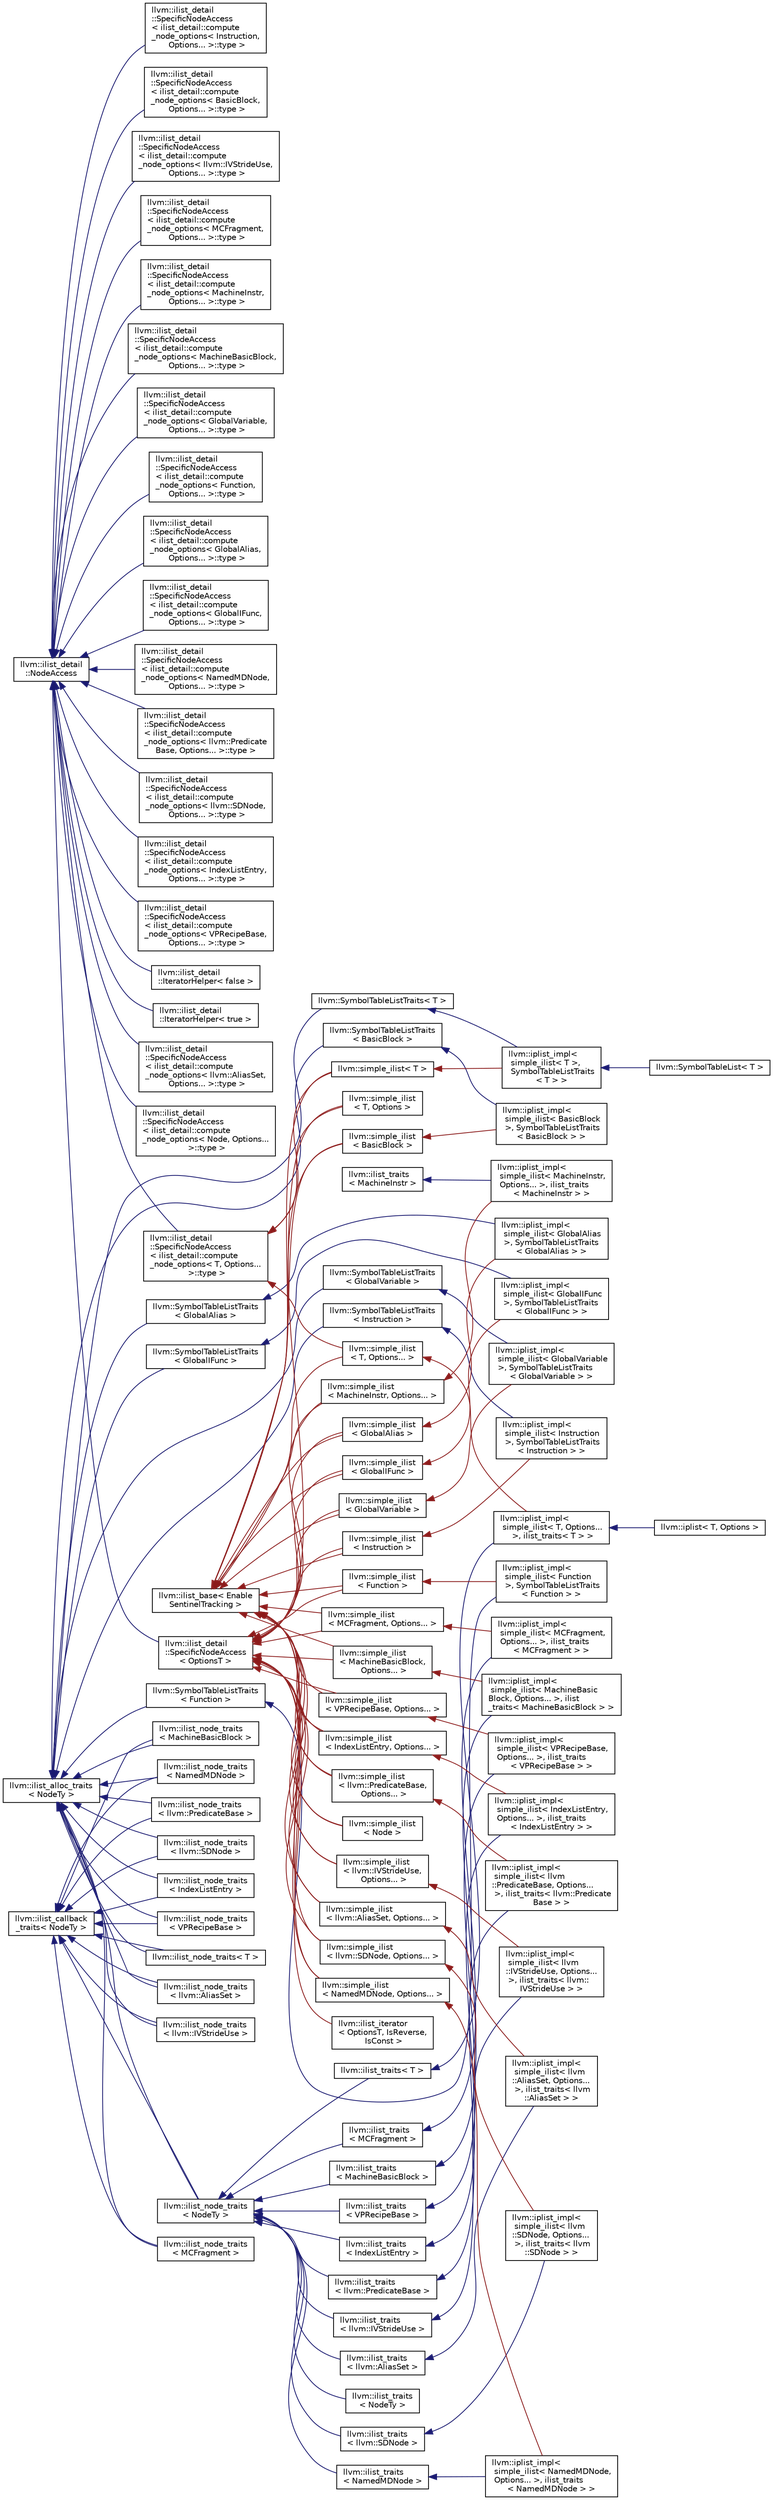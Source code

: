 digraph "Graphical Class Hierarchy"
{
 // LATEX_PDF_SIZE
  bgcolor="transparent";
  edge [fontname="Helvetica",fontsize="10",labelfontname="Helvetica",labelfontsize="10"];
  node [fontname="Helvetica",fontsize="10",shape="box"];
  rankdir="LR";
  Node0 [label="llvm::ilist_alloc_traits\l\< NodeTy \>",height=0.2,width=0.4,color="black",URL="$structllvm_1_1ilist__alloc__traits.html",tooltip="Use delete by default for iplist and ilist."];
  Node0 -> Node1 [dir="back",color="midnightblue",fontsize="10",style="solid",fontname="Helvetica"];
  Node1 [label="llvm::SymbolTableListTraits\< T \>",height=0.2,width=0.4,color="black",URL="$classllvm_1_1SymbolTableListTraits.html",tooltip=" "];
  Node1 -> Node2 [dir="back",color="midnightblue",fontsize="10",style="solid",fontname="Helvetica"];
  Node2 [label="llvm::iplist_impl\<\l simple_ilist\< T \>,\l SymbolTableListTraits\l\< T \> \>",height=0.2,width=0.4,color="black",URL="$classllvm_1_1iplist__impl.html",tooltip=" "];
  Node2 -> Node3 [dir="back",color="midnightblue",fontsize="10",style="solid",fontname="Helvetica"];
  Node3 [label="llvm::SymbolTableList\< T \>",height=0.2,width=0.4,color="black",URL="$classllvm_1_1SymbolTableList.html",tooltip="List that automatically updates parent links and symbol tables."];
  Node0 -> Node18 [dir="back",color="midnightblue",fontsize="10",style="solid",fontname="Helvetica"];
  Node18 [label="llvm::SymbolTableListTraits\l\< Instruction \>",height=0.2,width=0.4,color="black",URL="$classllvm_1_1SymbolTableListTraits.html",tooltip=" "];
  Node18 -> Node17 [dir="back",color="midnightblue",fontsize="10",style="solid",fontname="Helvetica"];
  Node17 [label="llvm::iplist_impl\<\l simple_ilist\< Instruction\l \>, SymbolTableListTraits\l\< Instruction \> \>",height=0.2,width=0.4,color="black",URL="$classllvm_1_1iplist__impl.html",tooltip=" "];
  Node0 -> Node21 [dir="back",color="midnightblue",fontsize="10",style="solid",fontname="Helvetica"];
  Node21 [label="llvm::SymbolTableListTraits\l\< BasicBlock \>",height=0.2,width=0.4,color="black",URL="$classllvm_1_1SymbolTableListTraits.html",tooltip=" "];
  Node21 -> Node20 [dir="back",color="midnightblue",fontsize="10",style="solid",fontname="Helvetica"];
  Node20 [label="llvm::iplist_impl\<\l simple_ilist\< BasicBlock\l \>, SymbolTableListTraits\l\< BasicBlock \> \>",height=0.2,width=0.4,color="black",URL="$classllvm_1_1iplist__impl.html",tooltip=" "];
  Node0 -> Node36 [dir="back",color="midnightblue",fontsize="10",style="solid",fontname="Helvetica"];
  Node36 [label="llvm::SymbolTableListTraits\l\< GlobalVariable \>",height=0.2,width=0.4,color="black",URL="$classllvm_1_1SymbolTableListTraits.html",tooltip=" "];
  Node36 -> Node35 [dir="back",color="midnightblue",fontsize="10",style="solid",fontname="Helvetica"];
  Node35 [label="llvm::iplist_impl\<\l simple_ilist\< GlobalVariable\l \>, SymbolTableListTraits\l\< GlobalVariable \> \>",height=0.2,width=0.4,color="black",URL="$classllvm_1_1iplist__impl.html",tooltip=" "];
  Node0 -> Node39 [dir="back",color="midnightblue",fontsize="10",style="solid",fontname="Helvetica"];
  Node39 [label="llvm::SymbolTableListTraits\l\< Function \>",height=0.2,width=0.4,color="black",URL="$classllvm_1_1SymbolTableListTraits.html",tooltip=" "];
  Node39 -> Node38 [dir="back",color="midnightblue",fontsize="10",style="solid",fontname="Helvetica"];
  Node38 [label="llvm::iplist_impl\<\l simple_ilist\< Function\l \>, SymbolTableListTraits\l\< Function \> \>",height=0.2,width=0.4,color="black",URL="$classllvm_1_1iplist__impl.html",tooltip=" "];
  Node0 -> Node42 [dir="back",color="midnightblue",fontsize="10",style="solid",fontname="Helvetica"];
  Node42 [label="llvm::SymbolTableListTraits\l\< GlobalAlias \>",height=0.2,width=0.4,color="black",URL="$classllvm_1_1SymbolTableListTraits.html",tooltip=" "];
  Node42 -> Node41 [dir="back",color="midnightblue",fontsize="10",style="solid",fontname="Helvetica"];
  Node41 [label="llvm::iplist_impl\<\l simple_ilist\< GlobalAlias\l \>, SymbolTableListTraits\l\< GlobalAlias \> \>",height=0.2,width=0.4,color="black",URL="$classllvm_1_1iplist__impl.html",tooltip=" "];
  Node0 -> Node45 [dir="back",color="midnightblue",fontsize="10",style="solid",fontname="Helvetica"];
  Node45 [label="llvm::SymbolTableListTraits\l\< GlobalIFunc \>",height=0.2,width=0.4,color="black",URL="$classllvm_1_1SymbolTableListTraits.html",tooltip=" "];
  Node45 -> Node44 [dir="back",color="midnightblue",fontsize="10",style="solid",fontname="Helvetica"];
  Node44 [label="llvm::iplist_impl\<\l simple_ilist\< GlobalIFunc\l \>, SymbolTableListTraits\l\< GlobalIFunc \> \>",height=0.2,width=0.4,color="black",URL="$classllvm_1_1iplist__impl.html",tooltip=" "];
  Node0 -> Node86 [dir="back",color="midnightblue",fontsize="10",style="solid",fontname="Helvetica"];
  Node86 [label="llvm::ilist_node_traits\< T \>",height=0.2,width=0.4,color="black",URL="$structllvm_1_1ilist__node__traits.html",tooltip=" "];
  Node0 -> Node87 [dir="back",color="midnightblue",fontsize="10",style="solid",fontname="Helvetica"];
  Node87 [label="llvm::ilist_node_traits\l\< llvm::AliasSet \>",height=0.2,width=0.4,color="black",URL="$structllvm_1_1ilist__node__traits.html",tooltip=" "];
  Node0 -> Node88 [dir="back",color="midnightblue",fontsize="10",style="solid",fontname="Helvetica"];
  Node88 [label="llvm::ilist_node_traits\l\< llvm::IVStrideUse \>",height=0.2,width=0.4,color="black",URL="$structllvm_1_1ilist__node__traits.html",tooltip=" "];
  Node0 -> Node89 [dir="back",color="midnightblue",fontsize="10",style="solid",fontname="Helvetica"];
  Node89 [label="llvm::ilist_node_traits\l\< MCFragment \>",height=0.2,width=0.4,color="black",URL="$structllvm_1_1ilist__node__traits.html",tooltip=" "];
  Node0 -> Node90 [dir="back",color="midnightblue",fontsize="10",style="solid",fontname="Helvetica"];
  Node90 [label="llvm::ilist_node_traits\l\< MachineBasicBlock \>",height=0.2,width=0.4,color="black",URL="$structllvm_1_1ilist__node__traits.html",tooltip=" "];
  Node0 -> Node91 [dir="back",color="midnightblue",fontsize="10",style="solid",fontname="Helvetica"];
  Node91 [label="llvm::ilist_node_traits\l\< NamedMDNode \>",height=0.2,width=0.4,color="black",URL="$structllvm_1_1ilist__node__traits.html",tooltip=" "];
  Node0 -> Node92 [dir="back",color="midnightblue",fontsize="10",style="solid",fontname="Helvetica"];
  Node92 [label="llvm::ilist_node_traits\l\< llvm::PredicateBase \>",height=0.2,width=0.4,color="black",URL="$structllvm_1_1ilist__node__traits.html",tooltip=" "];
  Node0 -> Node93 [dir="back",color="midnightblue",fontsize="10",style="solid",fontname="Helvetica"];
  Node93 [label="llvm::ilist_node_traits\l\< llvm::SDNode \>",height=0.2,width=0.4,color="black",URL="$structllvm_1_1ilist__node__traits.html",tooltip=" "];
  Node0 -> Node94 [dir="back",color="midnightblue",fontsize="10",style="solid",fontname="Helvetica"];
  Node94 [label="llvm::ilist_node_traits\l\< IndexListEntry \>",height=0.2,width=0.4,color="black",URL="$structllvm_1_1ilist__node__traits.html",tooltip=" "];
  Node0 -> Node95 [dir="back",color="midnightblue",fontsize="10",style="solid",fontname="Helvetica"];
  Node95 [label="llvm::ilist_node_traits\l\< VPRecipeBase \>",height=0.2,width=0.4,color="black",URL="$structllvm_1_1ilist__node__traits.html",tooltip=" "];
  Node0 -> Node10 [dir="back",color="midnightblue",fontsize="10",style="solid",fontname="Helvetica"];
  Node10 [label="llvm::ilist_node_traits\l\< NodeTy \>",height=0.2,width=0.4,color="black",URL="$structllvm_1_1ilist__node__traits.html",tooltip="A fragment for template traits for intrusive list that provides default node related operations."];
  Node10 -> Node9 [dir="back",color="midnightblue",fontsize="10",style="solid",fontname="Helvetica"];
  Node9 [label="llvm::ilist_traits\< T \>",height=0.2,width=0.4,color="black",URL="$structllvm_1_1ilist__traits.html",tooltip=" "];
  Node9 -> Node7 [dir="back",color="midnightblue",fontsize="10",style="solid",fontname="Helvetica"];
  Node7 [label="llvm::iplist_impl\<\l simple_ilist\< T, Options...\l \>, ilist_traits\< T \> \>",height=0.2,width=0.4,color="black",URL="$classllvm_1_1iplist__impl.html",tooltip=" "];
  Node7 -> Node8 [dir="back",color="midnightblue",fontsize="10",style="solid",fontname="Helvetica"];
  Node8 [label="llvm::iplist\< T, Options \>",height=0.2,width=0.4,color="black",URL="$classllvm_1_1iplist.html",tooltip="An intrusive list with ownership and callbacks specified/controlled by ilist_traits,..."];
  Node10 -> Node11 [dir="back",color="midnightblue",fontsize="10",style="solid",fontname="Helvetica"];
  Node11 [label="llvm::ilist_traits\l\< llvm::AliasSet \>",height=0.2,width=0.4,color="black",URL="$structllvm_1_1ilist__traits.html",tooltip=" "];
  Node11 -> Node12 [dir="back",color="midnightblue",fontsize="10",style="solid",fontname="Helvetica"];
  Node12 [label="llvm::iplist_impl\<\l simple_ilist\< llvm\l::AliasSet, Options...\l \>, ilist_traits\< llvm\l::AliasSet \> \>",height=0.2,width=0.4,color="black",URL="$classllvm_1_1iplist__impl.html",tooltip=" "];
  Node10 -> Node24 [dir="back",color="midnightblue",fontsize="10",style="solid",fontname="Helvetica"];
  Node24 [label="llvm::ilist_traits\l\< llvm::IVStrideUse \>",height=0.2,width=0.4,color="black",URL="$structllvm_1_1ilist__traits.html",tooltip=" "];
  Node24 -> Node23 [dir="back",color="midnightblue",fontsize="10",style="solid",fontname="Helvetica"];
  Node23 [label="llvm::iplist_impl\<\l simple_ilist\< llvm\l::IVStrideUse, Options...\l \>, ilist_traits\< llvm::\lIVStrideUse \> \>",height=0.2,width=0.4,color="black",URL="$classllvm_1_1iplist__impl.html",tooltip=" "];
  Node10 -> Node27 [dir="back",color="midnightblue",fontsize="10",style="solid",fontname="Helvetica"];
  Node27 [label="llvm::ilist_traits\l\< MCFragment \>",height=0.2,width=0.4,color="black",URL="$structllvm_1_1ilist__traits.html",tooltip=" "];
  Node27 -> Node26 [dir="back",color="midnightblue",fontsize="10",style="solid",fontname="Helvetica"];
  Node26 [label="llvm::iplist_impl\<\l simple_ilist\< MCFragment,\l Options... \>, ilist_traits\l\< MCFragment \> \>",height=0.2,width=0.4,color="black",URL="$classllvm_1_1iplist__impl.html",tooltip=" "];
  Node10 -> Node33 [dir="back",color="midnightblue",fontsize="10",style="solid",fontname="Helvetica"];
  Node33 [label="llvm::ilist_traits\l\< MachineBasicBlock \>",height=0.2,width=0.4,color="black",URL="$structllvm_1_1ilist__traits.html",tooltip=" "];
  Node33 -> Node32 [dir="back",color="midnightblue",fontsize="10",style="solid",fontname="Helvetica"];
  Node32 [label="llvm::iplist_impl\<\l simple_ilist\< MachineBasic\lBlock, Options... \>, ilist\l_traits\< MachineBasicBlock \> \>",height=0.2,width=0.4,color="black",URL="$classllvm_1_1iplist__impl.html",tooltip=" "];
  Node10 -> Node48 [dir="back",color="midnightblue",fontsize="10",style="solid",fontname="Helvetica"];
  Node48 [label="llvm::ilist_traits\l\< NamedMDNode \>",height=0.2,width=0.4,color="black",URL="$structllvm_1_1ilist__traits.html",tooltip=" "];
  Node48 -> Node47 [dir="back",color="midnightblue",fontsize="10",style="solid",fontname="Helvetica"];
  Node47 [label="llvm::iplist_impl\<\l simple_ilist\< NamedMDNode,\l Options... \>, ilist_traits\l\< NamedMDNode \> \>",height=0.2,width=0.4,color="black",URL="$classllvm_1_1iplist__impl.html",tooltip=" "];
  Node10 -> Node51 [dir="back",color="midnightblue",fontsize="10",style="solid",fontname="Helvetica"];
  Node51 [label="llvm::ilist_traits\l\< llvm::PredicateBase \>",height=0.2,width=0.4,color="black",URL="$structllvm_1_1ilist__traits.html",tooltip=" "];
  Node51 -> Node50 [dir="back",color="midnightblue",fontsize="10",style="solid",fontname="Helvetica"];
  Node50 [label="llvm::iplist_impl\<\l simple_ilist\< llvm\l::PredicateBase, Options...\l \>, ilist_traits\< llvm::Predicate\lBase \> \>",height=0.2,width=0.4,color="black",URL="$classllvm_1_1iplist__impl.html",tooltip=" "];
  Node10 -> Node54 [dir="back",color="midnightblue",fontsize="10",style="solid",fontname="Helvetica"];
  Node54 [label="llvm::ilist_traits\l\< llvm::SDNode \>",height=0.2,width=0.4,color="black",URL="$structllvm_1_1ilist__traits.html",tooltip=" "];
  Node54 -> Node53 [dir="back",color="midnightblue",fontsize="10",style="solid",fontname="Helvetica"];
  Node53 [label="llvm::iplist_impl\<\l simple_ilist\< llvm\l::SDNode, Options...\l \>, ilist_traits\< llvm\l::SDNode \> \>",height=0.2,width=0.4,color="black",URL="$classllvm_1_1iplist__impl.html",tooltip=" "];
  Node10 -> Node57 [dir="back",color="midnightblue",fontsize="10",style="solid",fontname="Helvetica"];
  Node57 [label="llvm::ilist_traits\l\< IndexListEntry \>",height=0.2,width=0.4,color="black",URL="$structllvm_1_1ilist__traits.html",tooltip=" "];
  Node57 -> Node56 [dir="back",color="midnightblue",fontsize="10",style="solid",fontname="Helvetica"];
  Node56 [label="llvm::iplist_impl\<\l simple_ilist\< IndexListEntry,\l Options... \>, ilist_traits\l\< IndexListEntry \> \>",height=0.2,width=0.4,color="black",URL="$classllvm_1_1iplist__impl.html",tooltip=" "];
  Node10 -> Node60 [dir="back",color="midnightblue",fontsize="10",style="solid",fontname="Helvetica"];
  Node60 [label="llvm::ilist_traits\l\< VPRecipeBase \>",height=0.2,width=0.4,color="black",URL="$structllvm_1_1ilist__traits.html",tooltip=" "];
  Node60 -> Node59 [dir="back",color="midnightblue",fontsize="10",style="solid",fontname="Helvetica"];
  Node59 [label="llvm::iplist_impl\<\l simple_ilist\< VPRecipeBase,\l Options... \>, ilist_traits\l\< VPRecipeBase \> \>",height=0.2,width=0.4,color="black",URL="$classllvm_1_1iplist__impl.html",tooltip=" "];
  Node10 -> Node84 [dir="back",color="midnightblue",fontsize="10",style="solid",fontname="Helvetica"];
  Node84 [label="llvm::ilist_traits\l\< NodeTy \>",height=0.2,width=0.4,color="black",URL="$structllvm_1_1ilist__traits.html",tooltip="Template traits for intrusive list."];
  Node5 [label="llvm::ilist_base\< Enable\lSentinelTracking \>",height=0.2,width=0.4,color="black",URL="$classllvm_1_1ilist__base.html",tooltip="Implementations of list algorithms using ilist_node_base."];
  Node5 -> Node4 [dir="back",color="firebrick4",fontsize="10",style="solid",fontname="Helvetica"];
  Node4 [label="llvm::simple_ilist\< T \>",height=0.2,width=0.4,color="black",URL="$classllvm_1_1simple__ilist.html",tooltip=" "];
  Node4 -> Node2 [dir="back",color="firebrick4",fontsize="10",style="solid",fontname="Helvetica"];
  Node5 -> Node6 [dir="back",color="firebrick4",fontsize="10",style="solid",fontname="Helvetica"];
  Node6 [label="llvm::simple_ilist\l\< T, Options... \>",height=0.2,width=0.4,color="black",URL="$classllvm_1_1simple__ilist.html",tooltip=" "];
  Node6 -> Node7 [dir="back",color="firebrick4",fontsize="10",style="solid",fontname="Helvetica"];
  Node5 -> Node13 [dir="back",color="firebrick4",fontsize="10",style="solid",fontname="Helvetica"];
  Node13 [label="llvm::simple_ilist\l\< llvm::AliasSet, Options... \>",height=0.2,width=0.4,color="black",URL="$classllvm_1_1simple__ilist.html",tooltip=" "];
  Node13 -> Node12 [dir="back",color="firebrick4",fontsize="10",style="solid",fontname="Helvetica"];
  Node5 -> Node15 [dir="back",color="firebrick4",fontsize="10",style="solid",fontname="Helvetica"];
  Node15 [label="llvm::simple_ilist\l\< Node \>",height=0.2,width=0.4,color="black",URL="$classllvm_1_1simple__ilist.html",tooltip=" "];
  Node5 -> Node16 [dir="back",color="firebrick4",fontsize="10",style="solid",fontname="Helvetica"];
  Node16 [label="llvm::simple_ilist\l\< Instruction \>",height=0.2,width=0.4,color="black",URL="$classllvm_1_1simple__ilist.html",tooltip=" "];
  Node16 -> Node17 [dir="back",color="firebrick4",fontsize="10",style="solid",fontname="Helvetica"];
  Node5 -> Node19 [dir="back",color="firebrick4",fontsize="10",style="solid",fontname="Helvetica"];
  Node19 [label="llvm::simple_ilist\l\< BasicBlock \>",height=0.2,width=0.4,color="black",URL="$classllvm_1_1simple__ilist.html",tooltip=" "];
  Node19 -> Node20 [dir="back",color="firebrick4",fontsize="10",style="solid",fontname="Helvetica"];
  Node5 -> Node22 [dir="back",color="firebrick4",fontsize="10",style="solid",fontname="Helvetica"];
  Node22 [label="llvm::simple_ilist\l\< llvm::IVStrideUse,\l Options... \>",height=0.2,width=0.4,color="black",URL="$classllvm_1_1simple__ilist.html",tooltip=" "];
  Node22 -> Node23 [dir="back",color="firebrick4",fontsize="10",style="solid",fontname="Helvetica"];
  Node5 -> Node25 [dir="back",color="firebrick4",fontsize="10",style="solid",fontname="Helvetica"];
  Node25 [label="llvm::simple_ilist\l\< MCFragment, Options... \>",height=0.2,width=0.4,color="black",URL="$classllvm_1_1simple__ilist.html",tooltip=" "];
  Node25 -> Node26 [dir="back",color="firebrick4",fontsize="10",style="solid",fontname="Helvetica"];
  Node5 -> Node28 [dir="back",color="firebrick4",fontsize="10",style="solid",fontname="Helvetica"];
  Node28 [label="llvm::simple_ilist\l\< MachineInstr, Options... \>",height=0.2,width=0.4,color="black",URL="$classllvm_1_1simple__ilist.html",tooltip=" "];
  Node28 -> Node29 [dir="back",color="firebrick4",fontsize="10",style="solid",fontname="Helvetica"];
  Node29 [label="llvm::iplist_impl\<\l simple_ilist\< MachineInstr,\l Options... \>, ilist_traits\l\< MachineInstr \> \>",height=0.2,width=0.4,color="black",URL="$classllvm_1_1iplist__impl.html",tooltip=" "];
  Node5 -> Node31 [dir="back",color="firebrick4",fontsize="10",style="solid",fontname="Helvetica"];
  Node31 [label="llvm::simple_ilist\l\< MachineBasicBlock,\l Options... \>",height=0.2,width=0.4,color="black",URL="$classllvm_1_1simple__ilist.html",tooltip=" "];
  Node31 -> Node32 [dir="back",color="firebrick4",fontsize="10",style="solid",fontname="Helvetica"];
  Node5 -> Node34 [dir="back",color="firebrick4",fontsize="10",style="solid",fontname="Helvetica"];
  Node34 [label="llvm::simple_ilist\l\< GlobalVariable \>",height=0.2,width=0.4,color="black",URL="$classllvm_1_1simple__ilist.html",tooltip=" "];
  Node34 -> Node35 [dir="back",color="firebrick4",fontsize="10",style="solid",fontname="Helvetica"];
  Node5 -> Node37 [dir="back",color="firebrick4",fontsize="10",style="solid",fontname="Helvetica"];
  Node37 [label="llvm::simple_ilist\l\< Function \>",height=0.2,width=0.4,color="black",URL="$classllvm_1_1simple__ilist.html",tooltip=" "];
  Node37 -> Node38 [dir="back",color="firebrick4",fontsize="10",style="solid",fontname="Helvetica"];
  Node5 -> Node40 [dir="back",color="firebrick4",fontsize="10",style="solid",fontname="Helvetica"];
  Node40 [label="llvm::simple_ilist\l\< GlobalAlias \>",height=0.2,width=0.4,color="black",URL="$classllvm_1_1simple__ilist.html",tooltip=" "];
  Node40 -> Node41 [dir="back",color="firebrick4",fontsize="10",style="solid",fontname="Helvetica"];
  Node5 -> Node43 [dir="back",color="firebrick4",fontsize="10",style="solid",fontname="Helvetica"];
  Node43 [label="llvm::simple_ilist\l\< GlobalIFunc \>",height=0.2,width=0.4,color="black",URL="$classllvm_1_1simple__ilist.html",tooltip=" "];
  Node43 -> Node44 [dir="back",color="firebrick4",fontsize="10",style="solid",fontname="Helvetica"];
  Node5 -> Node46 [dir="back",color="firebrick4",fontsize="10",style="solid",fontname="Helvetica"];
  Node46 [label="llvm::simple_ilist\l\< NamedMDNode, Options... \>",height=0.2,width=0.4,color="black",URL="$classllvm_1_1simple__ilist.html",tooltip=" "];
  Node46 -> Node47 [dir="back",color="firebrick4",fontsize="10",style="solid",fontname="Helvetica"];
  Node5 -> Node49 [dir="back",color="firebrick4",fontsize="10",style="solid",fontname="Helvetica"];
  Node49 [label="llvm::simple_ilist\l\< llvm::PredicateBase,\l Options... \>",height=0.2,width=0.4,color="black",URL="$classllvm_1_1simple__ilist.html",tooltip=" "];
  Node49 -> Node50 [dir="back",color="firebrick4",fontsize="10",style="solid",fontname="Helvetica"];
  Node5 -> Node52 [dir="back",color="firebrick4",fontsize="10",style="solid",fontname="Helvetica"];
  Node52 [label="llvm::simple_ilist\l\< llvm::SDNode, Options... \>",height=0.2,width=0.4,color="black",URL="$classllvm_1_1simple__ilist.html",tooltip=" "];
  Node52 -> Node53 [dir="back",color="firebrick4",fontsize="10",style="solid",fontname="Helvetica"];
  Node5 -> Node55 [dir="back",color="firebrick4",fontsize="10",style="solid",fontname="Helvetica"];
  Node55 [label="llvm::simple_ilist\l\< IndexListEntry, Options... \>",height=0.2,width=0.4,color="black",URL="$classllvm_1_1simple__ilist.html",tooltip=" "];
  Node55 -> Node56 [dir="back",color="firebrick4",fontsize="10",style="solid",fontname="Helvetica"];
  Node5 -> Node58 [dir="back",color="firebrick4",fontsize="10",style="solid",fontname="Helvetica"];
  Node58 [label="llvm::simple_ilist\l\< VPRecipeBase, Options... \>",height=0.2,width=0.4,color="black",URL="$classllvm_1_1simple__ilist.html",tooltip=" "];
  Node58 -> Node59 [dir="back",color="firebrick4",fontsize="10",style="solid",fontname="Helvetica"];
  Node5 -> Node64 [dir="back",color="firebrick4",fontsize="10",style="solid",fontname="Helvetica"];
  Node64 [label="llvm::simple_ilist\l\< T, Options \>",height=0.2,width=0.4,color="black",URL="$classllvm_1_1simple__ilist.html",tooltip="A simple intrusive list implementation."];
  Node85 [label="llvm::ilist_callback\l_traits\< NodeTy \>",height=0.2,width=0.4,color="black",URL="$structllvm_1_1ilist__callback__traits.html",tooltip="Callbacks do nothing by default in iplist and ilist."];
  Node85 -> Node86 [dir="back",color="midnightblue",fontsize="10",style="solid",fontname="Helvetica"];
  Node85 -> Node87 [dir="back",color="midnightblue",fontsize="10",style="solid",fontname="Helvetica"];
  Node85 -> Node88 [dir="back",color="midnightblue",fontsize="10",style="solid",fontname="Helvetica"];
  Node85 -> Node89 [dir="back",color="midnightblue",fontsize="10",style="solid",fontname="Helvetica"];
  Node85 -> Node90 [dir="back",color="midnightblue",fontsize="10",style="solid",fontname="Helvetica"];
  Node85 -> Node91 [dir="back",color="midnightblue",fontsize="10",style="solid",fontname="Helvetica"];
  Node85 -> Node92 [dir="back",color="midnightblue",fontsize="10",style="solid",fontname="Helvetica"];
  Node85 -> Node93 [dir="back",color="midnightblue",fontsize="10",style="solid",fontname="Helvetica"];
  Node85 -> Node94 [dir="back",color="midnightblue",fontsize="10",style="solid",fontname="Helvetica"];
  Node85 -> Node95 [dir="back",color="midnightblue",fontsize="10",style="solid",fontname="Helvetica"];
  Node85 -> Node10 [dir="back",color="midnightblue",fontsize="10",style="solid",fontname="Helvetica"];
  Node30 [label="llvm::ilist_traits\l\< MachineInstr \>",height=0.2,width=0.4,color="black",URL="$structllvm_1_1ilist__traits_3_01MachineInstr_01_4.html",tooltip=" "];
  Node30 -> Node29 [dir="back",color="midnightblue",fontsize="10",style="solid",fontname="Helvetica"];
  Node62 [label="llvm::ilist_detail\l::NodeAccess",height=0.2,width=0.4,color="black",URL="$structllvm_1_1ilist__detail_1_1NodeAccess.html",tooltip="An access class for ilist_node private API."];
  Node62 -> Node63 [dir="back",color="midnightblue",fontsize="10",style="solid",fontname="Helvetica"];
  Node63 [label="llvm::ilist_detail\l::SpecificNodeAccess\l\< ilist_detail::compute\l_node_options\< T, Options...\l \>::type \>",height=0.2,width=0.4,color="black",URL="$structllvm_1_1ilist__detail_1_1SpecificNodeAccess.html",tooltip=" "];
  Node63 -> Node4 [dir="back",color="firebrick4",fontsize="10",style="solid",fontname="Helvetica"];
  Node63 -> Node6 [dir="back",color="firebrick4",fontsize="10",style="solid",fontname="Helvetica"];
  Node63 -> Node64 [dir="back",color="firebrick4",fontsize="10",style="solid",fontname="Helvetica"];
  Node62 -> Node65 [dir="back",color="midnightblue",fontsize="10",style="solid",fontname="Helvetica"];
  Node65 [label="llvm::ilist_detail\l::SpecificNodeAccess\l\< ilist_detail::compute\l_node_options\< llvm::AliasSet,\l Options... \>::type \>",height=0.2,width=0.4,color="black",URL="$structllvm_1_1ilist__detail_1_1SpecificNodeAccess.html",tooltip=" "];
  Node62 -> Node66 [dir="back",color="midnightblue",fontsize="10",style="solid",fontname="Helvetica"];
  Node66 [label="llvm::ilist_detail\l::SpecificNodeAccess\l\< ilist_detail::compute\l_node_options\< Node, Options...\l \>::type \>",height=0.2,width=0.4,color="black",URL="$structllvm_1_1ilist__detail_1_1SpecificNodeAccess.html",tooltip=" "];
  Node62 -> Node67 [dir="back",color="midnightblue",fontsize="10",style="solid",fontname="Helvetica"];
  Node67 [label="llvm::ilist_detail\l::SpecificNodeAccess\l\< ilist_detail::compute\l_node_options\< Instruction,\l Options... \>::type \>",height=0.2,width=0.4,color="black",URL="$structllvm_1_1ilist__detail_1_1SpecificNodeAccess.html",tooltip=" "];
  Node62 -> Node68 [dir="back",color="midnightblue",fontsize="10",style="solid",fontname="Helvetica"];
  Node68 [label="llvm::ilist_detail\l::SpecificNodeAccess\l\< ilist_detail::compute\l_node_options\< BasicBlock,\l Options... \>::type \>",height=0.2,width=0.4,color="black",URL="$structllvm_1_1ilist__detail_1_1SpecificNodeAccess.html",tooltip=" "];
  Node62 -> Node69 [dir="back",color="midnightblue",fontsize="10",style="solid",fontname="Helvetica"];
  Node69 [label="llvm::ilist_detail\l::SpecificNodeAccess\l\< ilist_detail::compute\l_node_options\< llvm::IVStrideUse,\l Options... \>::type \>",height=0.2,width=0.4,color="black",URL="$structllvm_1_1ilist__detail_1_1SpecificNodeAccess.html",tooltip=" "];
  Node62 -> Node70 [dir="back",color="midnightblue",fontsize="10",style="solid",fontname="Helvetica"];
  Node70 [label="llvm::ilist_detail\l::SpecificNodeAccess\l\< ilist_detail::compute\l_node_options\< MCFragment,\l Options... \>::type \>",height=0.2,width=0.4,color="black",URL="$structllvm_1_1ilist__detail_1_1SpecificNodeAccess.html",tooltip=" "];
  Node62 -> Node71 [dir="back",color="midnightblue",fontsize="10",style="solid",fontname="Helvetica"];
  Node71 [label="llvm::ilist_detail\l::SpecificNodeAccess\l\< ilist_detail::compute\l_node_options\< MachineInstr,\l Options... \>::type \>",height=0.2,width=0.4,color="black",URL="$structllvm_1_1ilist__detail_1_1SpecificNodeAccess.html",tooltip=" "];
  Node62 -> Node72 [dir="back",color="midnightblue",fontsize="10",style="solid",fontname="Helvetica"];
  Node72 [label="llvm::ilist_detail\l::SpecificNodeAccess\l\< ilist_detail::compute\l_node_options\< MachineBasicBlock,\l Options... \>::type \>",height=0.2,width=0.4,color="black",URL="$structllvm_1_1ilist__detail_1_1SpecificNodeAccess.html",tooltip=" "];
  Node62 -> Node73 [dir="back",color="midnightblue",fontsize="10",style="solid",fontname="Helvetica"];
  Node73 [label="llvm::ilist_detail\l::SpecificNodeAccess\l\< ilist_detail::compute\l_node_options\< GlobalVariable,\l Options... \>::type \>",height=0.2,width=0.4,color="black",URL="$structllvm_1_1ilist__detail_1_1SpecificNodeAccess.html",tooltip=" "];
  Node62 -> Node74 [dir="back",color="midnightblue",fontsize="10",style="solid",fontname="Helvetica"];
  Node74 [label="llvm::ilist_detail\l::SpecificNodeAccess\l\< ilist_detail::compute\l_node_options\< Function,\l Options... \>::type \>",height=0.2,width=0.4,color="black",URL="$structllvm_1_1ilist__detail_1_1SpecificNodeAccess.html",tooltip=" "];
  Node62 -> Node75 [dir="back",color="midnightblue",fontsize="10",style="solid",fontname="Helvetica"];
  Node75 [label="llvm::ilist_detail\l::SpecificNodeAccess\l\< ilist_detail::compute\l_node_options\< GlobalAlias,\l Options... \>::type \>",height=0.2,width=0.4,color="black",URL="$structllvm_1_1ilist__detail_1_1SpecificNodeAccess.html",tooltip=" "];
  Node62 -> Node76 [dir="back",color="midnightblue",fontsize="10",style="solid",fontname="Helvetica"];
  Node76 [label="llvm::ilist_detail\l::SpecificNodeAccess\l\< ilist_detail::compute\l_node_options\< GlobalIFunc,\l Options... \>::type \>",height=0.2,width=0.4,color="black",URL="$structllvm_1_1ilist__detail_1_1SpecificNodeAccess.html",tooltip=" "];
  Node62 -> Node77 [dir="back",color="midnightblue",fontsize="10",style="solid",fontname="Helvetica"];
  Node77 [label="llvm::ilist_detail\l::SpecificNodeAccess\l\< ilist_detail::compute\l_node_options\< NamedMDNode,\l Options... \>::type \>",height=0.2,width=0.4,color="black",URL="$structllvm_1_1ilist__detail_1_1SpecificNodeAccess.html",tooltip=" "];
  Node62 -> Node78 [dir="back",color="midnightblue",fontsize="10",style="solid",fontname="Helvetica"];
  Node78 [label="llvm::ilist_detail\l::SpecificNodeAccess\l\< ilist_detail::compute\l_node_options\< llvm::Predicate\lBase, Options... \>::type \>",height=0.2,width=0.4,color="black",URL="$structllvm_1_1ilist__detail_1_1SpecificNodeAccess.html",tooltip=" "];
  Node62 -> Node79 [dir="back",color="midnightblue",fontsize="10",style="solid",fontname="Helvetica"];
  Node79 [label="llvm::ilist_detail\l::SpecificNodeAccess\l\< ilist_detail::compute\l_node_options\< llvm::SDNode,\l Options... \>::type \>",height=0.2,width=0.4,color="black",URL="$structllvm_1_1ilist__detail_1_1SpecificNodeAccess.html",tooltip=" "];
  Node62 -> Node80 [dir="back",color="midnightblue",fontsize="10",style="solid",fontname="Helvetica"];
  Node80 [label="llvm::ilist_detail\l::SpecificNodeAccess\l\< ilist_detail::compute\l_node_options\< IndexListEntry,\l Options... \>::type \>",height=0.2,width=0.4,color="black",URL="$structllvm_1_1ilist__detail_1_1SpecificNodeAccess.html",tooltip=" "];
  Node62 -> Node81 [dir="back",color="midnightblue",fontsize="10",style="solid",fontname="Helvetica"];
  Node81 [label="llvm::ilist_detail\l::SpecificNodeAccess\l\< ilist_detail::compute\l_node_options\< VPRecipeBase,\l Options... \>::type \>",height=0.2,width=0.4,color="black",URL="$structllvm_1_1ilist__detail_1_1SpecificNodeAccess.html",tooltip=" "];
  Node62 -> Node82 [dir="back",color="midnightblue",fontsize="10",style="solid",fontname="Helvetica"];
  Node82 [label="llvm::ilist_detail\l::IteratorHelper\< false \>",height=0.2,width=0.4,color="black",URL="$structllvm_1_1ilist__detail_1_1IteratorHelper_3_01false_01_4.html",tooltip=" "];
  Node62 -> Node83 [dir="back",color="midnightblue",fontsize="10",style="solid",fontname="Helvetica"];
  Node83 [label="llvm::ilist_detail\l::IteratorHelper\< true \>",height=0.2,width=0.4,color="black",URL="$structllvm_1_1ilist__detail_1_1IteratorHelper_3_01true_01_4.html",tooltip=" "];
  Node62 -> Node14 [dir="back",color="midnightblue",fontsize="10",style="solid",fontname="Helvetica"];
  Node14 [label="llvm::ilist_detail\l::SpecificNodeAccess\l\< OptionsT \>",height=0.2,width=0.4,color="black",URL="$structllvm_1_1ilist__detail_1_1SpecificNodeAccess.html",tooltip=" "];
  Node14 -> Node13 [dir="back",color="firebrick4",fontsize="10",style="solid",fontname="Helvetica"];
  Node14 -> Node15 [dir="back",color="firebrick4",fontsize="10",style="solid",fontname="Helvetica"];
  Node14 -> Node16 [dir="back",color="firebrick4",fontsize="10",style="solid",fontname="Helvetica"];
  Node14 -> Node19 [dir="back",color="firebrick4",fontsize="10",style="solid",fontname="Helvetica"];
  Node14 -> Node22 [dir="back",color="firebrick4",fontsize="10",style="solid",fontname="Helvetica"];
  Node14 -> Node25 [dir="back",color="firebrick4",fontsize="10",style="solid",fontname="Helvetica"];
  Node14 -> Node28 [dir="back",color="firebrick4",fontsize="10",style="solid",fontname="Helvetica"];
  Node14 -> Node31 [dir="back",color="firebrick4",fontsize="10",style="solid",fontname="Helvetica"];
  Node14 -> Node34 [dir="back",color="firebrick4",fontsize="10",style="solid",fontname="Helvetica"];
  Node14 -> Node37 [dir="back",color="firebrick4",fontsize="10",style="solid",fontname="Helvetica"];
  Node14 -> Node40 [dir="back",color="firebrick4",fontsize="10",style="solid",fontname="Helvetica"];
  Node14 -> Node43 [dir="back",color="firebrick4",fontsize="10",style="solid",fontname="Helvetica"];
  Node14 -> Node46 [dir="back",color="firebrick4",fontsize="10",style="solid",fontname="Helvetica"];
  Node14 -> Node49 [dir="back",color="firebrick4",fontsize="10",style="solid",fontname="Helvetica"];
  Node14 -> Node52 [dir="back",color="firebrick4",fontsize="10",style="solid",fontname="Helvetica"];
  Node14 -> Node55 [dir="back",color="firebrick4",fontsize="10",style="solid",fontname="Helvetica"];
  Node14 -> Node58 [dir="back",color="firebrick4",fontsize="10",style="solid",fontname="Helvetica"];
  Node14 -> Node61 [dir="back",color="firebrick4",fontsize="10",style="solid",fontname="Helvetica"];
  Node61 [label="llvm::ilist_iterator\l\< OptionsT, IsReverse,\l IsConst \>",height=0.2,width=0.4,color="black",URL="$classllvm_1_1ilist__iterator.html",tooltip="Iterator for intrusive lists based on ilist_node."];
}
